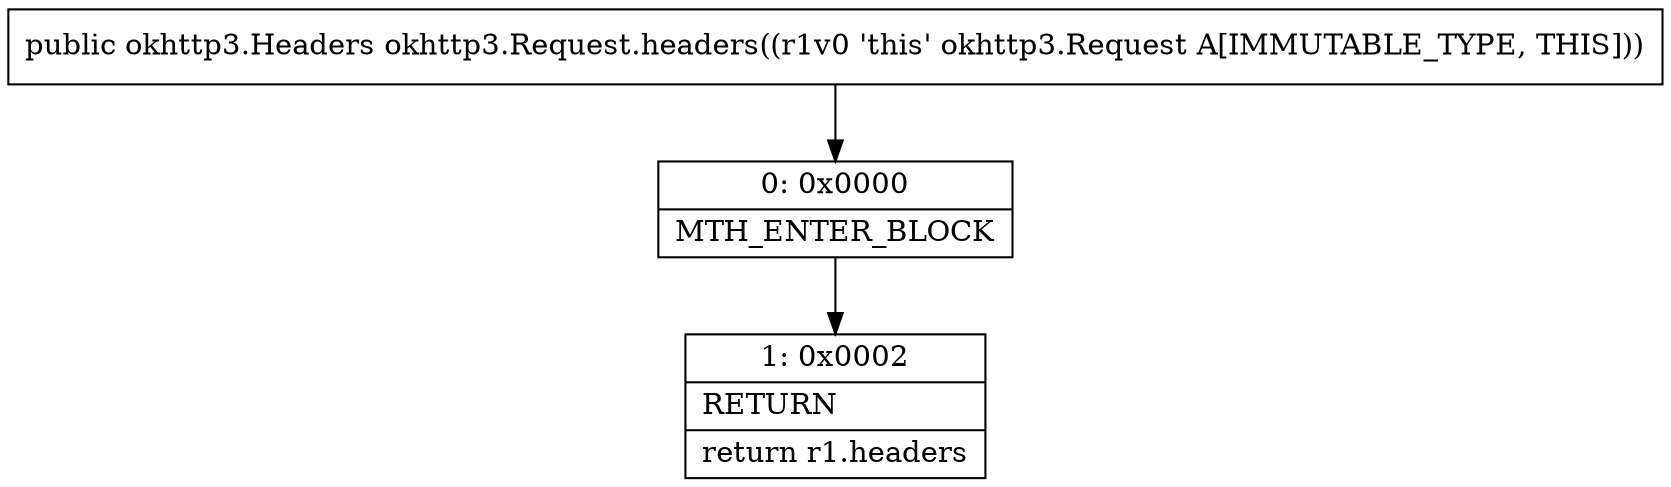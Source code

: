 digraph "CFG forokhttp3.Request.headers()Lokhttp3\/Headers;" {
Node_0 [shape=record,label="{0\:\ 0x0000|MTH_ENTER_BLOCK\l}"];
Node_1 [shape=record,label="{1\:\ 0x0002|RETURN\l|return r1.headers\l}"];
MethodNode[shape=record,label="{public okhttp3.Headers okhttp3.Request.headers((r1v0 'this' okhttp3.Request A[IMMUTABLE_TYPE, THIS])) }"];
MethodNode -> Node_0;
Node_0 -> Node_1;
}

